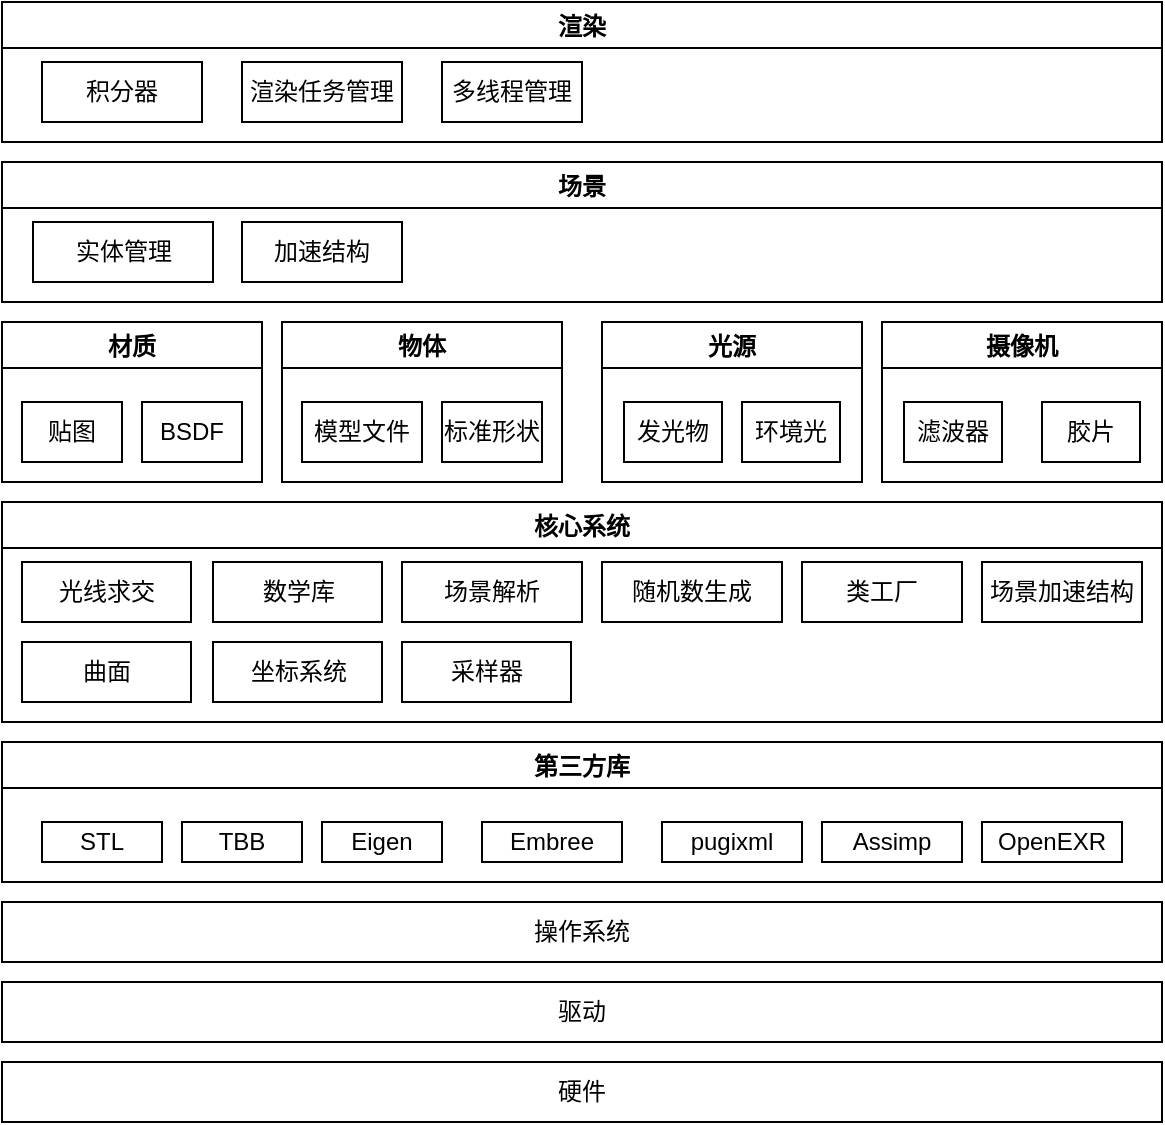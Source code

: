 <mxfile version="14.6.13" type="github">
  <diagram id="wxyiKXQJSB0QF5colaaW" name="Page-1">
    <mxGraphModel dx="830" dy="535" grid="1" gridSize="10" guides="1" tooltips="1" connect="1" arrows="1" fold="1" page="1" pageScale="1" pageWidth="827" pageHeight="1169" math="0" shadow="0">
      <root>
        <mxCell id="0" />
        <mxCell id="1" parent="0" />
        <mxCell id="sycX_kxtZMSZQoQOyhkW-17" value="硬件" style="rounded=0;whiteSpace=wrap;html=1;" parent="1" vertex="1">
          <mxGeometry x="150" y="560" width="580" height="30" as="geometry" />
        </mxCell>
        <mxCell id="sycX_kxtZMSZQoQOyhkW-18" value="驱动" style="rounded=0;whiteSpace=wrap;html=1;" parent="1" vertex="1">
          <mxGeometry x="150" y="520" width="580" height="30" as="geometry" />
        </mxCell>
        <mxCell id="sycX_kxtZMSZQoQOyhkW-19" value="操作系统" style="rounded=0;whiteSpace=wrap;html=1;" parent="1" vertex="1">
          <mxGeometry x="150" y="480" width="580" height="30" as="geometry" />
        </mxCell>
        <mxCell id="sycX_kxtZMSZQoQOyhkW-21" value="第三方库" style="swimlane;" parent="1" vertex="1">
          <mxGeometry x="150" y="400" width="580" height="70" as="geometry" />
        </mxCell>
        <mxCell id="sycX_kxtZMSZQoQOyhkW-22" value="STL" style="rounded=0;whiteSpace=wrap;html=1;" parent="sycX_kxtZMSZQoQOyhkW-21" vertex="1">
          <mxGeometry x="20" y="40" width="60" height="20" as="geometry" />
        </mxCell>
        <mxCell id="sycX_kxtZMSZQoQOyhkW-26" value="Embree" style="rounded=0;whiteSpace=wrap;html=1;" parent="sycX_kxtZMSZQoQOyhkW-21" vertex="1">
          <mxGeometry x="240" y="40" width="70" height="20" as="geometry" />
        </mxCell>
        <mxCell id="sycX_kxtZMSZQoQOyhkW-24" value="Eigen" style="rounded=0;whiteSpace=wrap;html=1;" parent="sycX_kxtZMSZQoQOyhkW-21" vertex="1">
          <mxGeometry x="160" y="40" width="60" height="20" as="geometry" />
        </mxCell>
        <mxCell id="sycX_kxtZMSZQoQOyhkW-27" value="pugixml" style="rounded=0;whiteSpace=wrap;html=1;" parent="sycX_kxtZMSZQoQOyhkW-21" vertex="1">
          <mxGeometry x="330" y="40" width="70" height="20" as="geometry" />
        </mxCell>
        <mxCell id="sycX_kxtZMSZQoQOyhkW-30" value="OpenEXR" style="rounded=0;whiteSpace=wrap;html=1;" parent="sycX_kxtZMSZQoQOyhkW-21" vertex="1">
          <mxGeometry x="490" y="40" width="70" height="20" as="geometry" />
        </mxCell>
        <mxCell id="sycX_kxtZMSZQoQOyhkW-28" value="Assimp" style="rounded=0;whiteSpace=wrap;html=1;" parent="sycX_kxtZMSZQoQOyhkW-21" vertex="1">
          <mxGeometry x="410" y="40" width="70" height="20" as="geometry" />
        </mxCell>
        <mxCell id="sycX_kxtZMSZQoQOyhkW-38" value="TBB" style="rounded=0;whiteSpace=wrap;html=1;" parent="sycX_kxtZMSZQoQOyhkW-21" vertex="1">
          <mxGeometry x="90" y="40" width="60" height="20" as="geometry" />
        </mxCell>
        <mxCell id="sycX_kxtZMSZQoQOyhkW-33" value="核心系统" style="swimlane;" parent="1" vertex="1">
          <mxGeometry x="150" y="280" width="580" height="110" as="geometry" />
        </mxCell>
        <mxCell id="sycX_kxtZMSZQoQOyhkW-34" value="光线求交" style="rounded=0;whiteSpace=wrap;html=1;" parent="sycX_kxtZMSZQoQOyhkW-33" vertex="1">
          <mxGeometry x="10" y="30" width="84.5" height="30" as="geometry" />
        </mxCell>
        <mxCell id="sycX_kxtZMSZQoQOyhkW-35" value="数学库" style="rounded=0;whiteSpace=wrap;html=1;" parent="sycX_kxtZMSZQoQOyhkW-33" vertex="1">
          <mxGeometry x="105.5" y="30" width="84.5" height="30" as="geometry" />
        </mxCell>
        <mxCell id="sycX_kxtZMSZQoQOyhkW-36" value="场景解析" style="rounded=0;whiteSpace=wrap;html=1;" parent="sycX_kxtZMSZQoQOyhkW-33" vertex="1">
          <mxGeometry x="200" y="30" width="90" height="30" as="geometry" />
        </mxCell>
        <mxCell id="sycX_kxtZMSZQoQOyhkW-37" value="随机数生成" style="rounded=0;whiteSpace=wrap;html=1;" parent="sycX_kxtZMSZQoQOyhkW-33" vertex="1">
          <mxGeometry x="300" y="30" width="90" height="30" as="geometry" />
        </mxCell>
        <mxCell id="sycX_kxtZMSZQoQOyhkW-39" value="类工厂" style="rounded=0;whiteSpace=wrap;html=1;" parent="sycX_kxtZMSZQoQOyhkW-33" vertex="1">
          <mxGeometry x="400" y="30" width="80" height="30" as="geometry" />
        </mxCell>
        <mxCell id="o2e1-NvCdUIn3P3iNhDh-2" value="场景加速结构" style="rounded=0;whiteSpace=wrap;html=1;" vertex="1" parent="sycX_kxtZMSZQoQOyhkW-33">
          <mxGeometry x="490" y="30" width="80" height="30" as="geometry" />
        </mxCell>
        <mxCell id="o2e1-NvCdUIn3P3iNhDh-5" value="曲面" style="rounded=0;whiteSpace=wrap;html=1;" vertex="1" parent="sycX_kxtZMSZQoQOyhkW-33">
          <mxGeometry x="10" y="70" width="84.5" height="30" as="geometry" />
        </mxCell>
        <mxCell id="o2e1-NvCdUIn3P3iNhDh-6" value="坐标系统" style="rounded=0;whiteSpace=wrap;html=1;" vertex="1" parent="sycX_kxtZMSZQoQOyhkW-33">
          <mxGeometry x="105.5" y="70" width="84.5" height="30" as="geometry" />
        </mxCell>
        <mxCell id="o2e1-NvCdUIn3P3iNhDh-7" value="采样器" style="rounded=0;whiteSpace=wrap;html=1;" vertex="1" parent="sycX_kxtZMSZQoQOyhkW-33">
          <mxGeometry x="200" y="70" width="84.5" height="30" as="geometry" />
        </mxCell>
        <mxCell id="sycX_kxtZMSZQoQOyhkW-9" value="材质" style="swimlane;" parent="1" vertex="1">
          <mxGeometry x="150" y="190" width="130" height="80" as="geometry">
            <mxRectangle x="329" y="280" width="60" height="23" as="alternateBounds" />
          </mxGeometry>
        </mxCell>
        <mxCell id="sycX_kxtZMSZQoQOyhkW-10" value="贴图" style="rounded=0;whiteSpace=wrap;html=1;" parent="sycX_kxtZMSZQoQOyhkW-9" vertex="1">
          <mxGeometry x="10" y="40" width="50" height="30" as="geometry" />
        </mxCell>
        <mxCell id="sycX_kxtZMSZQoQOyhkW-14" value="BSDF" style="rounded=0;whiteSpace=wrap;html=1;" parent="sycX_kxtZMSZQoQOyhkW-9" vertex="1">
          <mxGeometry x="70" y="40" width="50" height="30" as="geometry" />
        </mxCell>
        <mxCell id="o2e1-NvCdUIn3P3iNhDh-8" value="物体" style="swimlane;" vertex="1" parent="1">
          <mxGeometry x="290" y="190" width="140" height="80" as="geometry">
            <mxRectangle x="329" y="280" width="60" height="23" as="alternateBounds" />
          </mxGeometry>
        </mxCell>
        <mxCell id="o2e1-NvCdUIn3P3iNhDh-9" value="模型文件" style="rounded=0;whiteSpace=wrap;html=1;" vertex="1" parent="o2e1-NvCdUIn3P3iNhDh-8">
          <mxGeometry x="10" y="40" width="60" height="30" as="geometry" />
        </mxCell>
        <mxCell id="o2e1-NvCdUIn3P3iNhDh-10" value="标准形状" style="rounded=0;whiteSpace=wrap;html=1;" vertex="1" parent="o2e1-NvCdUIn3P3iNhDh-8">
          <mxGeometry x="80" y="40" width="50" height="30" as="geometry" />
        </mxCell>
        <mxCell id="o2e1-NvCdUIn3P3iNhDh-11" value="光源" style="swimlane;" vertex="1" parent="1">
          <mxGeometry x="450" y="190" width="130" height="80" as="geometry">
            <mxRectangle x="329" y="280" width="60" height="23" as="alternateBounds" />
          </mxGeometry>
        </mxCell>
        <mxCell id="o2e1-NvCdUIn3P3iNhDh-12" value="发光物" style="rounded=0;whiteSpace=wrap;html=1;" vertex="1" parent="o2e1-NvCdUIn3P3iNhDh-11">
          <mxGeometry x="11" y="40" width="49" height="30" as="geometry" />
        </mxCell>
        <mxCell id="o2e1-NvCdUIn3P3iNhDh-13" value="环境光" style="rounded=0;whiteSpace=wrap;html=1;" vertex="1" parent="o2e1-NvCdUIn3P3iNhDh-11">
          <mxGeometry x="70" y="40" width="49" height="30" as="geometry" />
        </mxCell>
        <mxCell id="o2e1-NvCdUIn3P3iNhDh-14" value="摄像机" style="swimlane;startSize=23;" vertex="1" parent="1">
          <mxGeometry x="590" y="190" width="140" height="80" as="geometry">
            <mxRectangle x="329" y="280" width="60" height="23" as="alternateBounds" />
          </mxGeometry>
        </mxCell>
        <mxCell id="o2e1-NvCdUIn3P3iNhDh-15" value="滤波器" style="rounded=0;whiteSpace=wrap;html=1;" vertex="1" parent="o2e1-NvCdUIn3P3iNhDh-14">
          <mxGeometry x="11" y="40" width="49" height="30" as="geometry" />
        </mxCell>
        <mxCell id="o2e1-NvCdUIn3P3iNhDh-16" value="胶片" style="rounded=0;whiteSpace=wrap;html=1;" vertex="1" parent="o2e1-NvCdUIn3P3iNhDh-14">
          <mxGeometry x="80" y="40" width="49" height="30" as="geometry" />
        </mxCell>
        <mxCell id="o2e1-NvCdUIn3P3iNhDh-17" value="场景" style="swimlane;" vertex="1" parent="1">
          <mxGeometry x="150" y="110" width="580" height="70" as="geometry" />
        </mxCell>
        <mxCell id="o2e1-NvCdUIn3P3iNhDh-18" value="实体管理" style="rounded=0;whiteSpace=wrap;html=1;" vertex="1" parent="o2e1-NvCdUIn3P3iNhDh-17">
          <mxGeometry x="15.5" y="30" width="90" height="30" as="geometry" />
        </mxCell>
        <mxCell id="o2e1-NvCdUIn3P3iNhDh-25" value="加速结构" style="rounded=0;whiteSpace=wrap;html=1;" vertex="1" parent="o2e1-NvCdUIn3P3iNhDh-17">
          <mxGeometry x="120" y="30" width="80" height="30" as="geometry" />
        </mxCell>
        <mxCell id="o2e1-NvCdUIn3P3iNhDh-20" value="渲染" style="swimlane;" vertex="1" parent="1">
          <mxGeometry x="150" y="30" width="580" height="70" as="geometry" />
        </mxCell>
        <mxCell id="o2e1-NvCdUIn3P3iNhDh-21" value="积分器" style="rounded=0;whiteSpace=wrap;html=1;" vertex="1" parent="o2e1-NvCdUIn3P3iNhDh-20">
          <mxGeometry x="20" y="30" width="80" height="30" as="geometry" />
        </mxCell>
        <mxCell id="o2e1-NvCdUIn3P3iNhDh-22" value="渲染任务管理" style="rounded=0;whiteSpace=wrap;html=1;" vertex="1" parent="o2e1-NvCdUIn3P3iNhDh-20">
          <mxGeometry x="120" y="30" width="80" height="30" as="geometry" />
        </mxCell>
        <mxCell id="o2e1-NvCdUIn3P3iNhDh-23" value="多线程管理" style="rounded=0;whiteSpace=wrap;html=1;" vertex="1" parent="o2e1-NvCdUIn3P3iNhDh-20">
          <mxGeometry x="220" y="30" width="70" height="30" as="geometry" />
        </mxCell>
      </root>
    </mxGraphModel>
  </diagram>
</mxfile>
